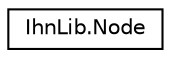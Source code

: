 digraph "Graphical Class Hierarchy"
{
  edge [fontname="Helvetica",fontsize="10",labelfontname="Helvetica",labelfontsize="10"];
  node [fontname="Helvetica",fontsize="10",shape=record];
  rankdir="LR";
  Node1 [label="IhnLib.Node",height=0.2,width=0.4,color="black", fillcolor="white", style="filled",URL="$class_ihn_lib_1_1_node.html",tooltip="2D position with pathing value "];
}
